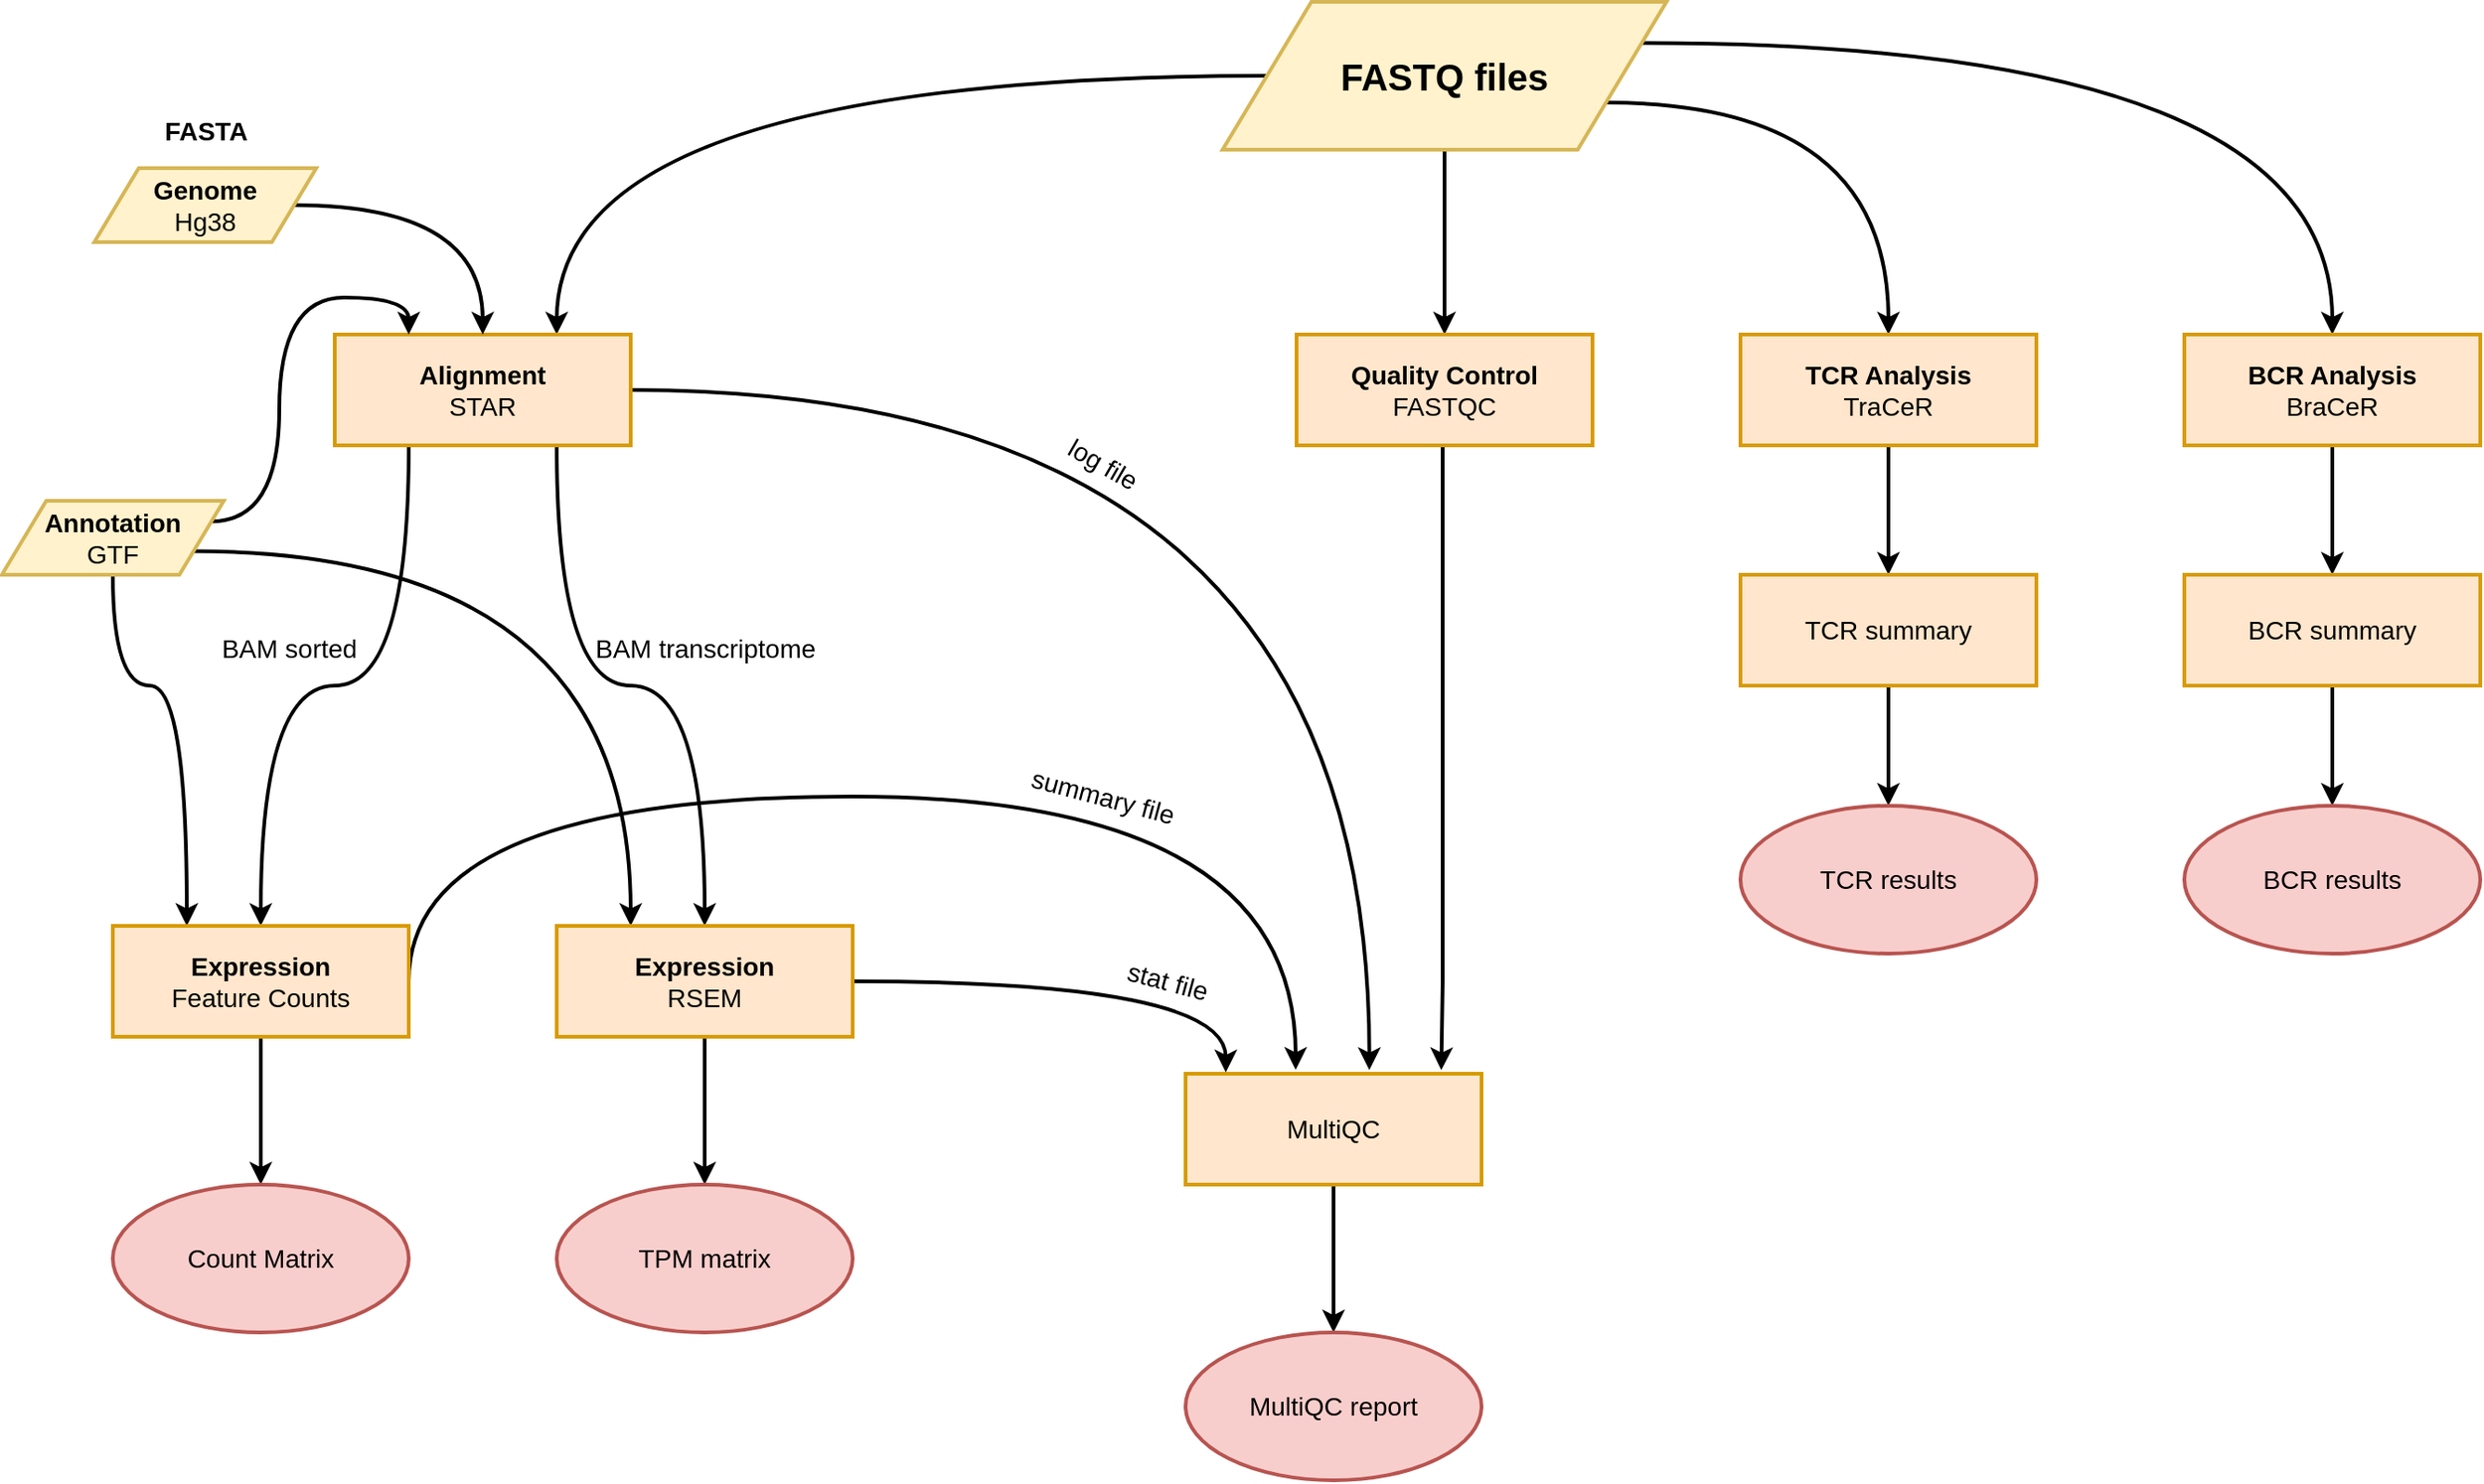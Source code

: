 <mxfile version="12.6.2" type="device"><diagram id="PLquoJnZtfb9-4foAXtj" name="Page-1"><mxGraphModel dx="1774" dy="877" grid="1" gridSize="10" guides="1" tooltips="1" connect="1" arrows="1" fold="1" page="1" pageScale="1" pageWidth="1654" pageHeight="2336" math="0" shadow="0"><root><mxCell id="0"/><mxCell id="1" parent="0"/><mxCell id="OqK_wofmqFVNY5vhUI0j-6" style="edgeStyle=orthogonalEdgeStyle;rounded=0;orthogonalLoop=1;jettySize=auto;html=1;exitX=0;exitY=0.5;exitDx=0;exitDy=0;entryX=0.75;entryY=0;entryDx=0;entryDy=0;strokeWidth=2;curved=1;" parent="1" source="OqK_wofmqFVNY5vhUI0j-1" target="OqK_wofmqFVNY5vhUI0j-8" edge="1"><mxGeometry relative="1" as="geometry"><mxPoint x="320" y="170" as="targetPoint"/></mxGeometry></mxCell><mxCell id="OqK_wofmqFVNY5vhUI0j-30" style="edgeStyle=orthogonalEdgeStyle;rounded=0;orthogonalLoop=1;jettySize=auto;html=1;exitX=1;exitY=0.75;exitDx=0;exitDy=0;entryX=0.5;entryY=0;entryDx=0;entryDy=0;strokeWidth=2;curved=1;" parent="1" source="OqK_wofmqFVNY5vhUI0j-1" target="eDA4IYK5kJmGzIMS7pBe-5" edge="1"><mxGeometry relative="1" as="geometry"><mxPoint x="1070" y="215" as="targetPoint"/></mxGeometry></mxCell><mxCell id="eDA4IYK5kJmGzIMS7pBe-3" style="edgeStyle=orthogonalEdgeStyle;rounded=0;orthogonalLoop=1;jettySize=auto;html=1;entryX=0.5;entryY=0;entryDx=0;entryDy=0;strokeWidth=2;exitX=1;exitY=0.25;exitDx=0;exitDy=0;curved=1;" edge="1" parent="1" source="OqK_wofmqFVNY5vhUI0j-1" target="eDA4IYK5kJmGzIMS7pBe-10"><mxGeometry relative="1" as="geometry"><mxPoint x="1335.83" y="220.29" as="targetPoint"/><mxPoint x="1380.001" y="110.004" as="sourcePoint"/></mxGeometry></mxCell><mxCell id="eDA4IYK5kJmGzIMS7pBe-26" style="edgeStyle=orthogonalEdgeStyle;rounded=0;orthogonalLoop=1;jettySize=auto;html=1;exitX=0.5;exitY=1;exitDx=0;exitDy=0;strokeWidth=2;" edge="1" parent="1" source="OqK_wofmqFVNY5vhUI0j-1" target="OqK_wofmqFVNY5vhUI0j-3"><mxGeometry relative="1" as="geometry"><Array as="points"/></mxGeometry></mxCell><mxCell id="OqK_wofmqFVNY5vhUI0j-1" value="&lt;b&gt;&lt;font style=&quot;font-size: 20px&quot;&gt;FASTQ files&lt;/font&gt;&lt;/b&gt;" style="shape=parallelogram;perimeter=parallelogramPerimeter;whiteSpace=wrap;html=1;strokeWidth=2;perimeterSpacing=0;fillColor=#fff2cc;strokeColor=#d6b656;" parent="1" vertex="1"><mxGeometry x="680" y="40" width="240" height="80" as="geometry"/></mxCell><mxCell id="OqK_wofmqFVNY5vhUI0j-4" style="edgeStyle=orthogonalEdgeStyle;rounded=0;orthogonalLoop=1;jettySize=auto;html=1;strokeWidth=2;entryX=0.864;entryY=-0.033;entryDx=0;entryDy=0;entryPerimeter=0;" parent="1" source="OqK_wofmqFVNY5vhUI0j-3" target="OqK_wofmqFVNY5vhUI0j-5" edge="1"><mxGeometry relative="1" as="geometry"><mxPoint x="860" y="470" as="targetPoint"/><Array as="points"><mxPoint x="799" y="570"/><mxPoint x="799" y="570"/></Array></mxGeometry></mxCell><mxCell id="OqK_wofmqFVNY5vhUI0j-3" value="&lt;font style=&quot;font-size: 14px&quot;&gt;&lt;b&gt;Quality Control&lt;br&gt;&lt;/b&gt;FASTQC&lt;/font&gt;" style="rounded=0;whiteSpace=wrap;html=1;strokeWidth=2;fillColor=#ffe6cc;strokeColor=#d79b00;" parent="1" vertex="1"><mxGeometry x="720" y="220" width="160" height="60" as="geometry"/></mxCell><mxCell id="OqK_wofmqFVNY5vhUI0j-46" style="edgeStyle=orthogonalEdgeStyle;rounded=0;orthogonalLoop=1;jettySize=auto;html=1;exitX=0.5;exitY=1;exitDx=0;exitDy=0;strokeWidth=2;entryX=0.5;entryY=0;entryDx=0;entryDy=0;" parent="1" source="OqK_wofmqFVNY5vhUI0j-5" target="OqK_wofmqFVNY5vhUI0j-45" edge="1"><mxGeometry relative="1" as="geometry"><mxPoint x="760" y="640" as="targetPoint"/></mxGeometry></mxCell><mxCell id="OqK_wofmqFVNY5vhUI0j-5" value="&lt;font style=&quot;font-size: 14px&quot;&gt;MultiQC&lt;/font&gt;" style="rounded=0;whiteSpace=wrap;html=1;strokeWidth=2;fillColor=#ffe6cc;strokeColor=#d79b00;" parent="1" vertex="1"><mxGeometry x="660" y="620" width="160" height="60" as="geometry"/></mxCell><mxCell id="OqK_wofmqFVNY5vhUI0j-23" style="edgeStyle=orthogonalEdgeStyle;rounded=0;orthogonalLoop=1;jettySize=auto;html=1;exitX=0.25;exitY=1;exitDx=0;exitDy=0;entryX=0.5;entryY=0;entryDx=0;entryDy=0;strokeWidth=2;curved=1;" parent="1" source="OqK_wofmqFVNY5vhUI0j-8" target="OqK_wofmqFVNY5vhUI0j-25" edge="1"><mxGeometry relative="1" as="geometry"><mxPoint x="130" y="360" as="targetPoint"/></mxGeometry></mxCell><mxCell id="OqK_wofmqFVNY5vhUI0j-39" style="edgeStyle=orthogonalEdgeStyle;rounded=0;orthogonalLoop=1;jettySize=auto;html=1;exitX=0.75;exitY=1;exitDx=0;exitDy=0;entryX=0.5;entryY=0;entryDx=0;entryDy=0;strokeWidth=2;curved=1;" parent="1" source="OqK_wofmqFVNY5vhUI0j-8" target="OqK_wofmqFVNY5vhUI0j-27" edge="1"><mxGeometry relative="1" as="geometry"/></mxCell><mxCell id="eDA4IYK5kJmGzIMS7pBe-20" style="edgeStyle=orthogonalEdgeStyle;rounded=0;orthogonalLoop=1;jettySize=auto;html=1;exitX=1;exitY=0.5;exitDx=0;exitDy=0;strokeWidth=2;entryX=0.621;entryY=-0.033;entryDx=0;entryDy=0;entryPerimeter=0;curved=1;" edge="1" parent="1" source="OqK_wofmqFVNY5vhUI0j-8" target="OqK_wofmqFVNY5vhUI0j-5"><mxGeometry relative="1" as="geometry"><mxPoint x="830" y="468" as="targetPoint"/></mxGeometry></mxCell><mxCell id="OqK_wofmqFVNY5vhUI0j-8" value="&lt;font style=&quot;font-size: 14px&quot;&gt;&lt;b&gt;Alignment&lt;/b&gt;&lt;br&gt;STAR&lt;/font&gt;" style="rounded=0;whiteSpace=wrap;html=1;strokeWidth=2;fillColor=#ffe6cc;strokeColor=#d79b00;" parent="1" vertex="1"><mxGeometry x="200" y="220" width="160" height="60" as="geometry"/></mxCell><mxCell id="OqK_wofmqFVNY5vhUI0j-16" style="edgeStyle=orthogonalEdgeStyle;orthogonalLoop=1;jettySize=auto;html=1;entryX=0.5;entryY=0;entryDx=0;entryDy=0;exitX=1;exitY=0.5;exitDx=0;exitDy=0;rounded=0;strokeWidth=2;curved=1;" parent="1" source="OqK_wofmqFVNY5vhUI0j-19" target="OqK_wofmqFVNY5vhUI0j-8" edge="1"><mxGeometry relative="1" as="geometry"><mxPoint x="200" y="99.667" as="sourcePoint"/><mxPoint x="281" y="190" as="targetPoint"/></mxGeometry></mxCell><mxCell id="OqK_wofmqFVNY5vhUI0j-17" style="edgeStyle=orthogonalEdgeStyle;rounded=0;orthogonalLoop=1;jettySize=auto;html=1;entryX=0.25;entryY=0;entryDx=0;entryDy=0;exitX=1;exitY=0.25;exitDx=0;exitDy=0;strokeWidth=2;curved=1;" parent="1" source="OqK_wofmqFVNY5vhUI0j-20" target="OqK_wofmqFVNY5vhUI0j-8" edge="1"><mxGeometry relative="1" as="geometry"><mxPoint x="200" y="159.667" as="sourcePoint"/><mxPoint x="240" y="210" as="targetPoint"/></mxGeometry></mxCell><mxCell id="OqK_wofmqFVNY5vhUI0j-11" value="&lt;b&gt;&lt;font style=&quot;font-size: 14px&quot;&gt;FASTA&lt;/font&gt;&lt;/b&gt;" style="text;html=1;align=center;verticalAlign=middle;resizable=0;points=[];autosize=1;strokeWidth=1;" parent="1" vertex="1"><mxGeometry x="100" y="100" width="60" height="20" as="geometry"/></mxCell><mxCell id="OqK_wofmqFVNY5vhUI0j-19" value="&lt;font style=&quot;font-size: 14px&quot;&gt;&lt;b style=&quot;white-space: normal&quot;&gt;Genome&lt;/b&gt;&lt;br style=&quot;white-space: normal&quot;&gt;&lt;span style=&quot;white-space: normal&quot;&gt;Hg38&lt;/span&gt;&lt;/font&gt;" style="shape=parallelogram;perimeter=parallelogramPerimeter;whiteSpace=wrap;html=1;strokeWidth=2;fillColor=#fff2cc;strokeColor=#d6b656;" parent="1" vertex="1"><mxGeometry x="70" y="130" width="120" height="40" as="geometry"/></mxCell><mxCell id="eDA4IYK5kJmGzIMS7pBe-36" style="edgeStyle=orthogonalEdgeStyle;curved=1;rounded=0;orthogonalLoop=1;jettySize=auto;html=1;strokeWidth=2;exitX=1;exitY=0.75;exitDx=0;exitDy=0;entryX=0.25;entryY=0;entryDx=0;entryDy=0;" edge="1" parent="1" source="OqK_wofmqFVNY5vhUI0j-20" target="OqK_wofmqFVNY5vhUI0j-27"><mxGeometry relative="1" as="geometry"><mxPoint x="180" y="330" as="targetPoint"/></mxGeometry></mxCell><mxCell id="eDA4IYK5kJmGzIMS7pBe-37" style="edgeStyle=orthogonalEdgeStyle;curved=1;rounded=0;orthogonalLoop=1;jettySize=auto;html=1;exitX=0.5;exitY=1;exitDx=0;exitDy=0;entryX=0.25;entryY=0;entryDx=0;entryDy=0;strokeWidth=2;" edge="1" parent="1" source="OqK_wofmqFVNY5vhUI0j-20" target="OqK_wofmqFVNY5vhUI0j-25"><mxGeometry relative="1" as="geometry"><Array as="points"><mxPoint x="80" y="410"/><mxPoint x="120" y="410"/></Array></mxGeometry></mxCell><mxCell id="OqK_wofmqFVNY5vhUI0j-20" value="&lt;font style=&quot;font-size: 14px&quot;&gt;&lt;b style=&quot;white-space: normal&quot;&gt;Annotation&lt;/b&gt;&lt;br style=&quot;white-space: normal&quot;&gt;&lt;span style=&quot;white-space: normal&quot;&gt;GTF&lt;/span&gt;&lt;/font&gt;" style="shape=parallelogram;perimeter=parallelogramPerimeter;whiteSpace=wrap;html=1;rounded=0;strokeWidth=2;fillColor=#fff2cc;strokeColor=#d6b656;" parent="1" vertex="1"><mxGeometry x="20" y="310" width="120" height="40" as="geometry"/></mxCell><mxCell id="OqK_wofmqFVNY5vhUI0j-33" style="edgeStyle=orthogonalEdgeStyle;rounded=0;orthogonalLoop=1;jettySize=auto;html=1;entryX=0.5;entryY=0;entryDx=0;entryDy=0;strokeWidth=2;" parent="1" source="OqK_wofmqFVNY5vhUI0j-25" target="OqK_wofmqFVNY5vhUI0j-43" edge="1"><mxGeometry relative="1" as="geometry"><mxPoint x="160" y="600" as="targetPoint"/></mxGeometry></mxCell><mxCell id="eDA4IYK5kJmGzIMS7pBe-1" style="edgeStyle=orthogonalEdgeStyle;rounded=0;orthogonalLoop=1;jettySize=auto;html=1;exitX=1;exitY=0.5;exitDx=0;exitDy=0;strokeWidth=2;entryX=0.372;entryY=-0.035;entryDx=0;entryDy=0;entryPerimeter=0;elbow=vertical;curved=1;" edge="1" parent="1" source="OqK_wofmqFVNY5vhUI0j-25" target="OqK_wofmqFVNY5vhUI0j-5"><mxGeometry relative="1" as="geometry"><mxPoint x="740" y="510" as="targetPoint"/><Array as="points"><mxPoint x="240" y="470"/><mxPoint x="720" y="470"/></Array></mxGeometry></mxCell><mxCell id="OqK_wofmqFVNY5vhUI0j-25" value="&lt;font style=&quot;font-size: 14px&quot;&gt;&lt;b&gt;Expression&lt;/b&gt;&lt;br&gt;Feature Counts&lt;/font&gt;" style="rounded=0;whiteSpace=wrap;html=1;strokeWidth=2;fillColor=#ffe6cc;strokeColor=#d79b00;" parent="1" vertex="1"><mxGeometry x="80" y="540" width="160" height="60" as="geometry"/></mxCell><mxCell id="OqK_wofmqFVNY5vhUI0j-34" style="edgeStyle=orthogonalEdgeStyle;rounded=0;orthogonalLoop=1;jettySize=auto;html=1;entryX=0.5;entryY=0;entryDx=0;entryDy=0;strokeWidth=2;" parent="1" source="OqK_wofmqFVNY5vhUI0j-27" target="OqK_wofmqFVNY5vhUI0j-44" edge="1"><mxGeometry relative="1" as="geometry"><mxPoint x="400" y="600" as="targetPoint"/></mxGeometry></mxCell><mxCell id="eDA4IYK5kJmGzIMS7pBe-23" style="edgeStyle=orthogonalEdgeStyle;rounded=0;orthogonalLoop=1;jettySize=auto;html=1;entryX=0.136;entryY=-0.012;entryDx=0;entryDy=0;entryPerimeter=0;strokeWidth=2;curved=1;" edge="1" parent="1" source="OqK_wofmqFVNY5vhUI0j-27" target="OqK_wofmqFVNY5vhUI0j-5"><mxGeometry relative="1" as="geometry"/></mxCell><mxCell id="OqK_wofmqFVNY5vhUI0j-27" value="&lt;font style=&quot;font-size: 14px&quot;&gt;&lt;b&gt;Expression&lt;/b&gt;&lt;br&gt;RSEM&lt;/font&gt;" style="rounded=0;whiteSpace=wrap;html=1;strokeWidth=2;fillColor=#ffe6cc;strokeColor=#d79b00;" parent="1" vertex="1"><mxGeometry x="320" y="540" width="160" height="60" as="geometry"/></mxCell><mxCell id="OqK_wofmqFVNY5vhUI0j-31" value="&lt;font size=&quot;1&quot;&gt;&lt;span style=&quot;font-size: 14px&quot;&gt;BAM sorted&lt;/span&gt;&lt;/font&gt;" style="text;html=1;align=center;verticalAlign=middle;resizable=0;points=[];autosize=1;strokeWidth=1;" parent="1" vertex="1"><mxGeometry x="130" y="380" width="90" height="20" as="geometry"/></mxCell><mxCell id="OqK_wofmqFVNY5vhUI0j-32" value="&lt;font style=&quot;font-size: 14px&quot;&gt;BAM transcriptome&lt;/font&gt;" style="text;html=1;align=center;verticalAlign=middle;resizable=0;points=[];autosize=1;" parent="1" vertex="1"><mxGeometry x="335" y="380" width="130" height="20" as="geometry"/></mxCell><mxCell id="OqK_wofmqFVNY5vhUI0j-43" value="&lt;font style=&quot;font-size: 14px&quot;&gt;Count Matrix&lt;/font&gt;" style="ellipse;whiteSpace=wrap;html=1;rounded=0;strokeWidth=2;fillColor=#f8cecc;strokeColor=#b85450;" parent="1" vertex="1"><mxGeometry x="80" y="680" width="160" height="80" as="geometry"/></mxCell><mxCell id="OqK_wofmqFVNY5vhUI0j-44" value="&lt;font style=&quot;font-size: 14px&quot;&gt;TPM matrix&lt;/font&gt;" style="ellipse;whiteSpace=wrap;html=1;rounded=0;strokeWidth=2;fillColor=#f8cecc;strokeColor=#b85450;" parent="1" vertex="1"><mxGeometry x="320" y="680" width="160" height="80" as="geometry"/></mxCell><mxCell id="OqK_wofmqFVNY5vhUI0j-45" value="&lt;font style=&quot;font-size: 14px&quot;&gt;MultiQC report&lt;/font&gt;" style="ellipse;whiteSpace=wrap;html=1;rounded=0;strokeWidth=2;fillColor=#f8cecc;strokeColor=#b85450;" parent="1" vertex="1"><mxGeometry x="660" y="760" width="160" height="80" as="geometry"/></mxCell><mxCell id="eDA4IYK5kJmGzIMS7pBe-4" style="edgeStyle=orthogonalEdgeStyle;rounded=0;orthogonalLoop=1;jettySize=auto;html=1;entryX=0.5;entryY=0;entryDx=0;entryDy=0;strokeWidth=2;" edge="1" parent="1" source="eDA4IYK5kJmGzIMS7pBe-5" target="eDA4IYK5kJmGzIMS7pBe-7"><mxGeometry relative="1" as="geometry"/></mxCell><mxCell id="eDA4IYK5kJmGzIMS7pBe-5" value="&lt;font style=&quot;font-size: 14px&quot;&gt;&lt;b&gt;TCR Analysis&lt;/b&gt;&lt;br&gt;TraCeR&lt;/font&gt;" style="rounded=0;whiteSpace=wrap;html=1;strokeWidth=2;fillColor=#ffe6cc;strokeColor=#d79b00;" vertex="1" parent="1"><mxGeometry x="960" y="220" width="160" height="60" as="geometry"/></mxCell><mxCell id="eDA4IYK5kJmGzIMS7pBe-6" style="edgeStyle=orthogonalEdgeStyle;rounded=0;orthogonalLoop=1;jettySize=auto;html=1;exitX=0.5;exitY=1;exitDx=0;exitDy=0;entryX=0.5;entryY=0;entryDx=0;entryDy=0;strokeWidth=2;" edge="1" parent="1" source="eDA4IYK5kJmGzIMS7pBe-7" target="eDA4IYK5kJmGzIMS7pBe-8"><mxGeometry relative="1" as="geometry"><mxPoint x="1030" y="445.0" as="targetPoint"/></mxGeometry></mxCell><mxCell id="eDA4IYK5kJmGzIMS7pBe-7" value="&lt;font style=&quot;font-size: 14px&quot;&gt;TCR summary&lt;/font&gt;" style="rounded=0;whiteSpace=wrap;html=1;strokeWidth=2;fillColor=#ffe6cc;strokeColor=#d79b00;" vertex="1" parent="1"><mxGeometry x="960" y="350" width="160" height="60" as="geometry"/></mxCell><mxCell id="eDA4IYK5kJmGzIMS7pBe-8" value="&lt;font style=&quot;font-size: 14px&quot;&gt;TCR results&lt;/font&gt;" style="ellipse;whiteSpace=wrap;html=1;rounded=0;strokeWidth=2;fillColor=#f8cecc;strokeColor=#b85450;" vertex="1" parent="1"><mxGeometry x="960" y="475" width="160" height="80" as="geometry"/></mxCell><mxCell id="eDA4IYK5kJmGzIMS7pBe-9" style="edgeStyle=orthogonalEdgeStyle;rounded=0;orthogonalLoop=1;jettySize=auto;html=1;entryX=0.5;entryY=0;entryDx=0;entryDy=0;strokeWidth=2;" edge="1" parent="1" source="eDA4IYK5kJmGzIMS7pBe-10" target="eDA4IYK5kJmGzIMS7pBe-12"><mxGeometry relative="1" as="geometry"/></mxCell><mxCell id="eDA4IYK5kJmGzIMS7pBe-10" value="&lt;font style=&quot;font-size: 14px&quot;&gt;&lt;b&gt;BCR Analysis&lt;/b&gt;&lt;br&gt;BraCeR&lt;/font&gt;" style="rounded=0;whiteSpace=wrap;html=1;strokeWidth=2;fillColor=#ffe6cc;strokeColor=#d79b00;" vertex="1" parent="1"><mxGeometry x="1200" y="220" width="160" height="60" as="geometry"/></mxCell><mxCell id="eDA4IYK5kJmGzIMS7pBe-11" style="edgeStyle=orthogonalEdgeStyle;rounded=0;orthogonalLoop=1;jettySize=auto;html=1;exitX=0.5;exitY=1;exitDx=0;exitDy=0;entryX=0.5;entryY=0;entryDx=0;entryDy=0;strokeWidth=2;" edge="1" parent="1" source="eDA4IYK5kJmGzIMS7pBe-12" target="eDA4IYK5kJmGzIMS7pBe-13"><mxGeometry relative="1" as="geometry"><mxPoint x="1325.83" y="450.29" as="targetPoint"/></mxGeometry></mxCell><mxCell id="eDA4IYK5kJmGzIMS7pBe-12" value="&lt;font style=&quot;font-size: 14px&quot;&gt;BCR summary&lt;/font&gt;" style="rounded=0;whiteSpace=wrap;html=1;strokeWidth=2;fillColor=#ffe6cc;strokeColor=#d79b00;" vertex="1" parent="1"><mxGeometry x="1200" y="350" width="160" height="60" as="geometry"/></mxCell><mxCell id="eDA4IYK5kJmGzIMS7pBe-13" value="&lt;font style=&quot;font-size: 14px&quot;&gt;BCR results&lt;/font&gt;" style="ellipse;whiteSpace=wrap;html=1;rounded=0;strokeWidth=2;fillColor=#f8cecc;strokeColor=#b85450;" vertex="1" parent="1"><mxGeometry x="1200" y="475" width="160" height="80" as="geometry"/></mxCell><mxCell id="eDA4IYK5kJmGzIMS7pBe-31" value="&lt;span style=&quot;font-size: 14px&quot;&gt;stat file&lt;/span&gt;" style="text;html=1;align=center;verticalAlign=middle;resizable=0;points=[];autosize=1;rotation=15;" vertex="1" parent="1"><mxGeometry x="620" y="560" width="60" height="20" as="geometry"/></mxCell><mxCell id="eDA4IYK5kJmGzIMS7pBe-33" value="&lt;font style=&quot;font-size: 14px&quot;&gt;summary file&lt;br&gt;&lt;/font&gt;" style="text;html=1;align=center;verticalAlign=middle;resizable=0;points=[];autosize=1;rotation=15;" vertex="1" parent="1"><mxGeometry x="565" y="460" width="100" height="20" as="geometry"/></mxCell><mxCell id="eDA4IYK5kJmGzIMS7pBe-34" value="&lt;font style=&quot;font-size: 14px&quot;&gt;log file&lt;br&gt;&lt;/font&gt;" style="text;html=1;align=center;verticalAlign=middle;resizable=0;points=[];autosize=1;rotation=30;" vertex="1" parent="1"><mxGeometry x="585" y="280" width="60" height="20" as="geometry"/></mxCell></root></mxGraphModel></diagram></mxfile>